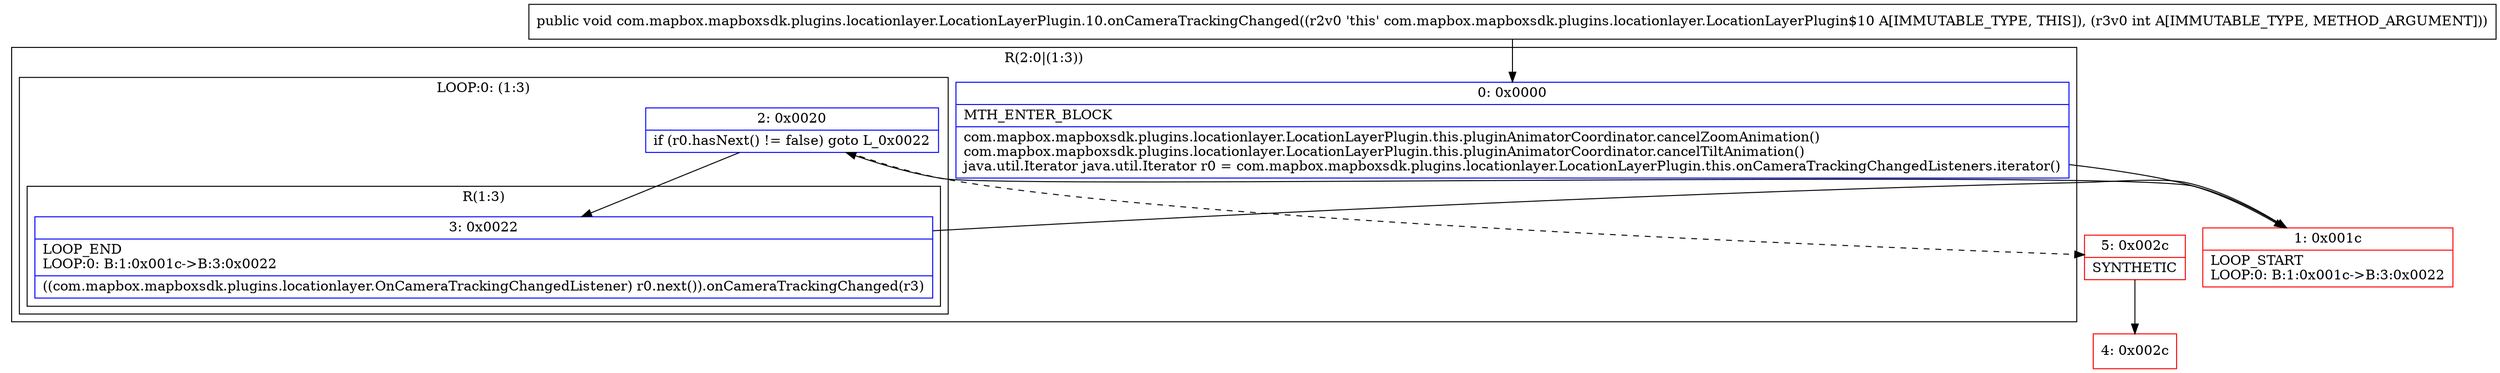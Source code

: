 digraph "CFG forcom.mapbox.mapboxsdk.plugins.locationlayer.LocationLayerPlugin.10.onCameraTrackingChanged(I)V" {
subgraph cluster_Region_477158064 {
label = "R(2:0|(1:3))";
node [shape=record,color=blue];
Node_0 [shape=record,label="{0\:\ 0x0000|MTH_ENTER_BLOCK\l|com.mapbox.mapboxsdk.plugins.locationlayer.LocationLayerPlugin.this.pluginAnimatorCoordinator.cancelZoomAnimation()\lcom.mapbox.mapboxsdk.plugins.locationlayer.LocationLayerPlugin.this.pluginAnimatorCoordinator.cancelTiltAnimation()\ljava.util.Iterator java.util.Iterator r0 = com.mapbox.mapboxsdk.plugins.locationlayer.LocationLayerPlugin.this.onCameraTrackingChangedListeners.iterator()\l}"];
subgraph cluster_LoopRegion_1661084398 {
label = "LOOP:0: (1:3)";
node [shape=record,color=blue];
Node_2 [shape=record,label="{2\:\ 0x0020|if (r0.hasNext() != false) goto L_0x0022\l}"];
subgraph cluster_Region_455754072 {
label = "R(1:3)";
node [shape=record,color=blue];
Node_3 [shape=record,label="{3\:\ 0x0022|LOOP_END\lLOOP:0: B:1:0x001c\-\>B:3:0x0022\l|((com.mapbox.mapboxsdk.plugins.locationlayer.OnCameraTrackingChangedListener) r0.next()).onCameraTrackingChanged(r3)\l}"];
}
}
}
Node_1 [shape=record,color=red,label="{1\:\ 0x001c|LOOP_START\lLOOP:0: B:1:0x001c\-\>B:3:0x0022\l}"];
Node_4 [shape=record,color=red,label="{4\:\ 0x002c}"];
Node_5 [shape=record,color=red,label="{5\:\ 0x002c|SYNTHETIC\l}"];
MethodNode[shape=record,label="{public void com.mapbox.mapboxsdk.plugins.locationlayer.LocationLayerPlugin.10.onCameraTrackingChanged((r2v0 'this' com.mapbox.mapboxsdk.plugins.locationlayer.LocationLayerPlugin$10 A[IMMUTABLE_TYPE, THIS]), (r3v0 int A[IMMUTABLE_TYPE, METHOD_ARGUMENT])) }"];
MethodNode -> Node_0;
Node_0 -> Node_1;
Node_2 -> Node_3;
Node_2 -> Node_5[style=dashed];
Node_3 -> Node_1;
Node_1 -> Node_2;
Node_5 -> Node_4;
}

